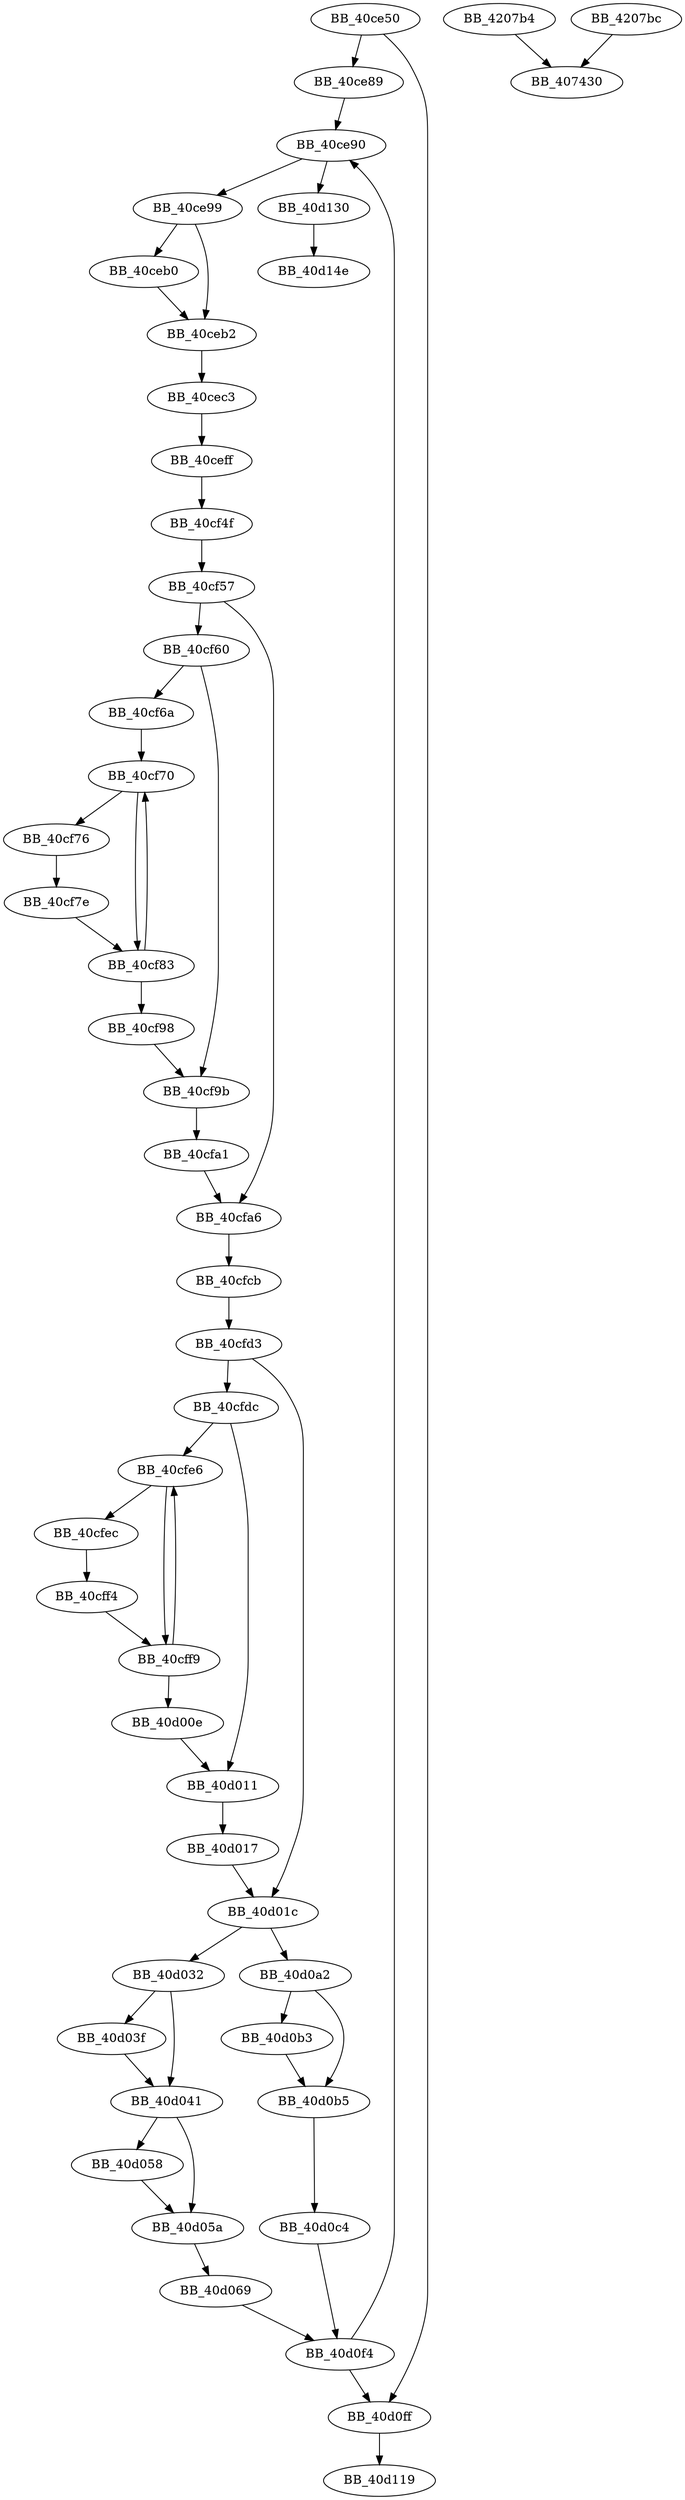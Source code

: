 DiGraph sub_40CE50{
BB_40ce50->BB_40ce89
BB_40ce50->BB_40d0ff
BB_40ce89->BB_40ce90
BB_40ce90->BB_40ce99
BB_40ce90->BB_40d130
BB_40ce99->BB_40ceb0
BB_40ce99->BB_40ceb2
BB_40ceb0->BB_40ceb2
BB_40ceb2->BB_40cec3
BB_40cec3->BB_40ceff
BB_40ceff->BB_40cf4f
BB_40cf4f->BB_40cf57
BB_40cf57->BB_40cf60
BB_40cf57->BB_40cfa6
BB_40cf60->BB_40cf6a
BB_40cf60->BB_40cf9b
BB_40cf6a->BB_40cf70
BB_40cf70->BB_40cf76
BB_40cf70->BB_40cf83
BB_40cf76->BB_40cf7e
BB_40cf7e->BB_40cf83
BB_40cf83->BB_40cf70
BB_40cf83->BB_40cf98
BB_40cf98->BB_40cf9b
BB_40cf9b->BB_40cfa1
BB_40cfa1->BB_40cfa6
BB_40cfa6->BB_40cfcb
BB_40cfcb->BB_40cfd3
BB_40cfd3->BB_40cfdc
BB_40cfd3->BB_40d01c
BB_40cfdc->BB_40cfe6
BB_40cfdc->BB_40d011
BB_40cfe6->BB_40cfec
BB_40cfe6->BB_40cff9
BB_40cfec->BB_40cff4
BB_40cff4->BB_40cff9
BB_40cff9->BB_40cfe6
BB_40cff9->BB_40d00e
BB_40d00e->BB_40d011
BB_40d011->BB_40d017
BB_40d017->BB_40d01c
BB_40d01c->BB_40d032
BB_40d01c->BB_40d0a2
BB_40d032->BB_40d03f
BB_40d032->BB_40d041
BB_40d03f->BB_40d041
BB_40d041->BB_40d058
BB_40d041->BB_40d05a
BB_40d058->BB_40d05a
BB_40d05a->BB_40d069
BB_40d069->BB_40d0f4
BB_40d0a2->BB_40d0b3
BB_40d0a2->BB_40d0b5
BB_40d0b3->BB_40d0b5
BB_40d0b5->BB_40d0c4
BB_40d0c4->BB_40d0f4
BB_40d0f4->BB_40ce90
BB_40d0f4->BB_40d0ff
BB_40d0ff->BB_40d119
BB_40d130->BB_40d14e
BB_4207b4->BB_407430
BB_4207bc->BB_407430
}
